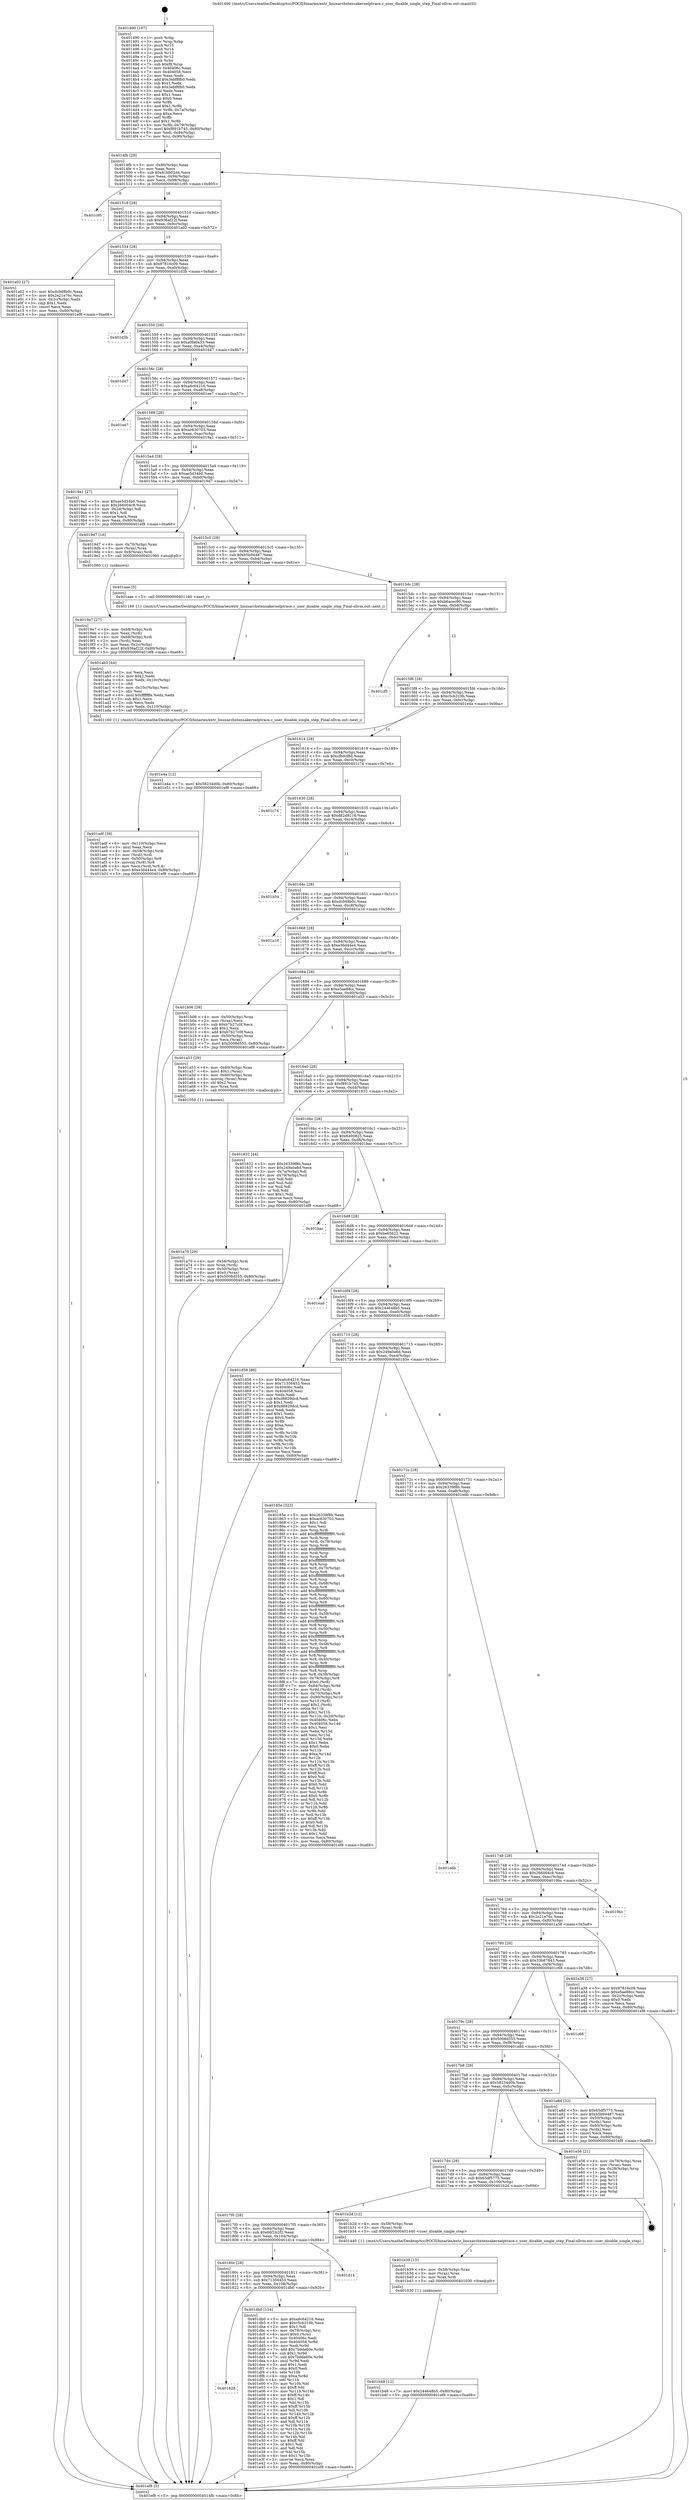 digraph "0x401490" {
  label = "0x401490 (/mnt/c/Users/mathe/Desktop/tcc/POCII/binaries/extr_linuxarchxtensakernelptrace.c_user_disable_single_step_Final-ollvm.out::main(0))"
  labelloc = "t"
  node[shape=record]

  Entry [label="",width=0.3,height=0.3,shape=circle,fillcolor=black,style=filled]
  "0x4014fb" [label="{
     0x4014fb [29]\l
     | [instrs]\l
     &nbsp;&nbsp;0x4014fb \<+3\>: mov -0x80(%rbp),%eax\l
     &nbsp;&nbsp;0x4014fe \<+2\>: mov %eax,%ecx\l
     &nbsp;&nbsp;0x401500 \<+6\>: sub $0x81bb02d4,%ecx\l
     &nbsp;&nbsp;0x401506 \<+6\>: mov %eax,-0x94(%rbp)\l
     &nbsp;&nbsp;0x40150c \<+6\>: mov %ecx,-0x98(%rbp)\l
     &nbsp;&nbsp;0x401512 \<+6\>: je 0000000000401c95 \<main+0x805\>\l
  }"]
  "0x401c95" [label="{
     0x401c95\l
  }", style=dashed]
  "0x401518" [label="{
     0x401518 [28]\l
     | [instrs]\l
     &nbsp;&nbsp;0x401518 \<+5\>: jmp 000000000040151d \<main+0x8d\>\l
     &nbsp;&nbsp;0x40151d \<+6\>: mov -0x94(%rbp),%eax\l
     &nbsp;&nbsp;0x401523 \<+5\>: sub $0x936af22f,%eax\l
     &nbsp;&nbsp;0x401528 \<+6\>: mov %eax,-0x9c(%rbp)\l
     &nbsp;&nbsp;0x40152e \<+6\>: je 0000000000401a02 \<main+0x572\>\l
  }"]
  Exit [label="",width=0.3,height=0.3,shape=circle,fillcolor=black,style=filled,peripheries=2]
  "0x401a02" [label="{
     0x401a02 [27]\l
     | [instrs]\l
     &nbsp;&nbsp;0x401a02 \<+5\>: mov $0xdc948b0c,%eax\l
     &nbsp;&nbsp;0x401a07 \<+5\>: mov $0x2e21e76c,%ecx\l
     &nbsp;&nbsp;0x401a0c \<+3\>: mov -0x2c(%rbp),%edx\l
     &nbsp;&nbsp;0x401a0f \<+3\>: cmp $0x1,%edx\l
     &nbsp;&nbsp;0x401a12 \<+3\>: cmovl %ecx,%eax\l
     &nbsp;&nbsp;0x401a15 \<+3\>: mov %eax,-0x80(%rbp)\l
     &nbsp;&nbsp;0x401a18 \<+5\>: jmp 0000000000401ef8 \<main+0xa68\>\l
  }"]
  "0x401534" [label="{
     0x401534 [28]\l
     | [instrs]\l
     &nbsp;&nbsp;0x401534 \<+5\>: jmp 0000000000401539 \<main+0xa9\>\l
     &nbsp;&nbsp;0x401539 \<+6\>: mov -0x94(%rbp),%eax\l
     &nbsp;&nbsp;0x40153f \<+5\>: sub $0x97816c09,%eax\l
     &nbsp;&nbsp;0x401544 \<+6\>: mov %eax,-0xa0(%rbp)\l
     &nbsp;&nbsp;0x40154a \<+6\>: je 0000000000401d3b \<main+0x8ab\>\l
  }"]
  "0x401828" [label="{
     0x401828\l
  }", style=dashed]
  "0x401d3b" [label="{
     0x401d3b\l
  }", style=dashed]
  "0x401550" [label="{
     0x401550 [28]\l
     | [instrs]\l
     &nbsp;&nbsp;0x401550 \<+5\>: jmp 0000000000401555 \<main+0xc5\>\l
     &nbsp;&nbsp;0x401555 \<+6\>: mov -0x94(%rbp),%eax\l
     &nbsp;&nbsp;0x40155b \<+5\>: sub $0xa0fa0a33,%eax\l
     &nbsp;&nbsp;0x401560 \<+6\>: mov %eax,-0xa4(%rbp)\l
     &nbsp;&nbsp;0x401566 \<+6\>: je 0000000000401d47 \<main+0x8b7\>\l
  }"]
  "0x401db0" [label="{
     0x401db0 [154]\l
     | [instrs]\l
     &nbsp;&nbsp;0x401db0 \<+5\>: mov $0xa6c64216,%eax\l
     &nbsp;&nbsp;0x401db5 \<+5\>: mov $0xc5cb319b,%ecx\l
     &nbsp;&nbsp;0x401dba \<+2\>: mov $0x1,%dl\l
     &nbsp;&nbsp;0x401dbc \<+4\>: mov -0x78(%rbp),%rsi\l
     &nbsp;&nbsp;0x401dc0 \<+6\>: movl $0x0,(%rsi)\l
     &nbsp;&nbsp;0x401dc6 \<+7\>: mov 0x40406c,%edi\l
     &nbsp;&nbsp;0x401dcd \<+8\>: mov 0x404058,%r8d\l
     &nbsp;&nbsp;0x401dd5 \<+3\>: mov %edi,%r9d\l
     &nbsp;&nbsp;0x401dd8 \<+7\>: add $0x7b9de60e,%r9d\l
     &nbsp;&nbsp;0x401ddf \<+4\>: sub $0x1,%r9d\l
     &nbsp;&nbsp;0x401de3 \<+7\>: sub $0x7b9de60e,%r9d\l
     &nbsp;&nbsp;0x401dea \<+4\>: imul %r9d,%edi\l
     &nbsp;&nbsp;0x401dee \<+3\>: and $0x1,%edi\l
     &nbsp;&nbsp;0x401df1 \<+3\>: cmp $0x0,%edi\l
     &nbsp;&nbsp;0x401df4 \<+4\>: sete %r10b\l
     &nbsp;&nbsp;0x401df8 \<+4\>: cmp $0xa,%r8d\l
     &nbsp;&nbsp;0x401dfc \<+4\>: setl %r11b\l
     &nbsp;&nbsp;0x401e00 \<+3\>: mov %r10b,%bl\l
     &nbsp;&nbsp;0x401e03 \<+3\>: xor $0xff,%bl\l
     &nbsp;&nbsp;0x401e06 \<+3\>: mov %r11b,%r14b\l
     &nbsp;&nbsp;0x401e09 \<+4\>: xor $0xff,%r14b\l
     &nbsp;&nbsp;0x401e0d \<+3\>: xor $0x1,%dl\l
     &nbsp;&nbsp;0x401e10 \<+3\>: mov %bl,%r15b\l
     &nbsp;&nbsp;0x401e13 \<+4\>: and $0xff,%r15b\l
     &nbsp;&nbsp;0x401e17 \<+3\>: and %dl,%r10b\l
     &nbsp;&nbsp;0x401e1a \<+3\>: mov %r14b,%r12b\l
     &nbsp;&nbsp;0x401e1d \<+4\>: and $0xff,%r12b\l
     &nbsp;&nbsp;0x401e21 \<+3\>: and %dl,%r11b\l
     &nbsp;&nbsp;0x401e24 \<+3\>: or %r10b,%r15b\l
     &nbsp;&nbsp;0x401e27 \<+3\>: or %r11b,%r12b\l
     &nbsp;&nbsp;0x401e2a \<+3\>: xor %r12b,%r15b\l
     &nbsp;&nbsp;0x401e2d \<+3\>: or %r14b,%bl\l
     &nbsp;&nbsp;0x401e30 \<+3\>: xor $0xff,%bl\l
     &nbsp;&nbsp;0x401e33 \<+3\>: or $0x1,%dl\l
     &nbsp;&nbsp;0x401e36 \<+2\>: and %dl,%bl\l
     &nbsp;&nbsp;0x401e38 \<+3\>: or %bl,%r15b\l
     &nbsp;&nbsp;0x401e3b \<+4\>: test $0x1,%r15b\l
     &nbsp;&nbsp;0x401e3f \<+3\>: cmovne %ecx,%eax\l
     &nbsp;&nbsp;0x401e42 \<+3\>: mov %eax,-0x80(%rbp)\l
     &nbsp;&nbsp;0x401e45 \<+5\>: jmp 0000000000401ef8 \<main+0xa68\>\l
  }"]
  "0x401d47" [label="{
     0x401d47\l
  }", style=dashed]
  "0x40156c" [label="{
     0x40156c [28]\l
     | [instrs]\l
     &nbsp;&nbsp;0x40156c \<+5\>: jmp 0000000000401571 \<main+0xe1\>\l
     &nbsp;&nbsp;0x401571 \<+6\>: mov -0x94(%rbp),%eax\l
     &nbsp;&nbsp;0x401577 \<+5\>: sub $0xa6c64216,%eax\l
     &nbsp;&nbsp;0x40157c \<+6\>: mov %eax,-0xa8(%rbp)\l
     &nbsp;&nbsp;0x401582 \<+6\>: je 0000000000401ee7 \<main+0xa57\>\l
  }"]
  "0x40180c" [label="{
     0x40180c [28]\l
     | [instrs]\l
     &nbsp;&nbsp;0x40180c \<+5\>: jmp 0000000000401811 \<main+0x381\>\l
     &nbsp;&nbsp;0x401811 \<+6\>: mov -0x94(%rbp),%eax\l
     &nbsp;&nbsp;0x401817 \<+5\>: sub $0x71356453,%eax\l
     &nbsp;&nbsp;0x40181c \<+6\>: mov %eax,-0x108(%rbp)\l
     &nbsp;&nbsp;0x401822 \<+6\>: je 0000000000401db0 \<main+0x920\>\l
  }"]
  "0x401ee7" [label="{
     0x401ee7\l
  }", style=dashed]
  "0x401588" [label="{
     0x401588 [28]\l
     | [instrs]\l
     &nbsp;&nbsp;0x401588 \<+5\>: jmp 000000000040158d \<main+0xfd\>\l
     &nbsp;&nbsp;0x40158d \<+6\>: mov -0x94(%rbp),%eax\l
     &nbsp;&nbsp;0x401593 \<+5\>: sub $0xac630703,%eax\l
     &nbsp;&nbsp;0x401598 \<+6\>: mov %eax,-0xac(%rbp)\l
     &nbsp;&nbsp;0x40159e \<+6\>: je 00000000004019a1 \<main+0x511\>\l
  }"]
  "0x401d14" [label="{
     0x401d14\l
  }", style=dashed]
  "0x4019a1" [label="{
     0x4019a1 [27]\l
     | [instrs]\l
     &nbsp;&nbsp;0x4019a1 \<+5\>: mov $0xae5d34b0,%eax\l
     &nbsp;&nbsp;0x4019a6 \<+5\>: mov $0x266004c8,%ecx\l
     &nbsp;&nbsp;0x4019ab \<+3\>: mov -0x2d(%rbp),%dl\l
     &nbsp;&nbsp;0x4019ae \<+3\>: test $0x1,%dl\l
     &nbsp;&nbsp;0x4019b1 \<+3\>: cmovne %ecx,%eax\l
     &nbsp;&nbsp;0x4019b4 \<+3\>: mov %eax,-0x80(%rbp)\l
     &nbsp;&nbsp;0x4019b7 \<+5\>: jmp 0000000000401ef8 \<main+0xa68\>\l
  }"]
  "0x4015a4" [label="{
     0x4015a4 [28]\l
     | [instrs]\l
     &nbsp;&nbsp;0x4015a4 \<+5\>: jmp 00000000004015a9 \<main+0x119\>\l
     &nbsp;&nbsp;0x4015a9 \<+6\>: mov -0x94(%rbp),%eax\l
     &nbsp;&nbsp;0x4015af \<+5\>: sub $0xae5d34b0,%eax\l
     &nbsp;&nbsp;0x4015b4 \<+6\>: mov %eax,-0xb0(%rbp)\l
     &nbsp;&nbsp;0x4015ba \<+6\>: je 00000000004019d7 \<main+0x547\>\l
  }"]
  "0x401b48" [label="{
     0x401b48 [12]\l
     | [instrs]\l
     &nbsp;&nbsp;0x401b48 \<+7\>: movl $0x244648b5,-0x80(%rbp)\l
     &nbsp;&nbsp;0x401b4f \<+5\>: jmp 0000000000401ef8 \<main+0xa68\>\l
  }"]
  "0x4019d7" [label="{
     0x4019d7 [16]\l
     | [instrs]\l
     &nbsp;&nbsp;0x4019d7 \<+4\>: mov -0x70(%rbp),%rax\l
     &nbsp;&nbsp;0x4019db \<+3\>: mov (%rax),%rax\l
     &nbsp;&nbsp;0x4019de \<+4\>: mov 0x8(%rax),%rdi\l
     &nbsp;&nbsp;0x4019e2 \<+5\>: call 0000000000401060 \<atoi@plt\>\l
     | [calls]\l
     &nbsp;&nbsp;0x401060 \{1\} (unknown)\l
  }"]
  "0x4015c0" [label="{
     0x4015c0 [28]\l
     | [instrs]\l
     &nbsp;&nbsp;0x4015c0 \<+5\>: jmp 00000000004015c5 \<main+0x135\>\l
     &nbsp;&nbsp;0x4015c5 \<+6\>: mov -0x94(%rbp),%eax\l
     &nbsp;&nbsp;0x4015cb \<+5\>: sub $0xb5b94487,%eax\l
     &nbsp;&nbsp;0x4015d0 \<+6\>: mov %eax,-0xb4(%rbp)\l
     &nbsp;&nbsp;0x4015d6 \<+6\>: je 0000000000401aae \<main+0x61e\>\l
  }"]
  "0x401b39" [label="{
     0x401b39 [15]\l
     | [instrs]\l
     &nbsp;&nbsp;0x401b39 \<+4\>: mov -0x58(%rbp),%rax\l
     &nbsp;&nbsp;0x401b3d \<+3\>: mov (%rax),%rax\l
     &nbsp;&nbsp;0x401b40 \<+3\>: mov %rax,%rdi\l
     &nbsp;&nbsp;0x401b43 \<+5\>: call 0000000000401030 \<free@plt\>\l
     | [calls]\l
     &nbsp;&nbsp;0x401030 \{1\} (unknown)\l
  }"]
  "0x401aae" [label="{
     0x401aae [5]\l
     | [instrs]\l
     &nbsp;&nbsp;0x401aae \<+5\>: call 0000000000401160 \<next_i\>\l
     | [calls]\l
     &nbsp;&nbsp;0x401160 \{1\} (/mnt/c/Users/mathe/Desktop/tcc/POCII/binaries/extr_linuxarchxtensakernelptrace.c_user_disable_single_step_Final-ollvm.out::next_i)\l
  }"]
  "0x4015dc" [label="{
     0x4015dc [28]\l
     | [instrs]\l
     &nbsp;&nbsp;0x4015dc \<+5\>: jmp 00000000004015e1 \<main+0x151\>\l
     &nbsp;&nbsp;0x4015e1 \<+6\>: mov -0x94(%rbp),%eax\l
     &nbsp;&nbsp;0x4015e7 \<+5\>: sub $0xb6acec90,%eax\l
     &nbsp;&nbsp;0x4015ec \<+6\>: mov %eax,-0xb8(%rbp)\l
     &nbsp;&nbsp;0x4015f2 \<+6\>: je 0000000000401cf5 \<main+0x865\>\l
  }"]
  "0x4017f0" [label="{
     0x4017f0 [28]\l
     | [instrs]\l
     &nbsp;&nbsp;0x4017f0 \<+5\>: jmp 00000000004017f5 \<main+0x365\>\l
     &nbsp;&nbsp;0x4017f5 \<+6\>: mov -0x94(%rbp),%eax\l
     &nbsp;&nbsp;0x4017fb \<+5\>: sub $0x66f1b2f2,%eax\l
     &nbsp;&nbsp;0x401800 \<+6\>: mov %eax,-0x104(%rbp)\l
     &nbsp;&nbsp;0x401806 \<+6\>: je 0000000000401d14 \<main+0x884\>\l
  }"]
  "0x401cf5" [label="{
     0x401cf5\l
  }", style=dashed]
  "0x4015f8" [label="{
     0x4015f8 [28]\l
     | [instrs]\l
     &nbsp;&nbsp;0x4015f8 \<+5\>: jmp 00000000004015fd \<main+0x16d\>\l
     &nbsp;&nbsp;0x4015fd \<+6\>: mov -0x94(%rbp),%eax\l
     &nbsp;&nbsp;0x401603 \<+5\>: sub $0xc5cb319b,%eax\l
     &nbsp;&nbsp;0x401608 \<+6\>: mov %eax,-0xbc(%rbp)\l
     &nbsp;&nbsp;0x40160e \<+6\>: je 0000000000401e4a \<main+0x9ba\>\l
  }"]
  "0x401b2d" [label="{
     0x401b2d [12]\l
     | [instrs]\l
     &nbsp;&nbsp;0x401b2d \<+4\>: mov -0x58(%rbp),%rax\l
     &nbsp;&nbsp;0x401b31 \<+3\>: mov (%rax),%rdi\l
     &nbsp;&nbsp;0x401b34 \<+5\>: call 0000000000401440 \<user_disable_single_step\>\l
     | [calls]\l
     &nbsp;&nbsp;0x401440 \{1\} (/mnt/c/Users/mathe/Desktop/tcc/POCII/binaries/extr_linuxarchxtensakernelptrace.c_user_disable_single_step_Final-ollvm.out::user_disable_single_step)\l
  }"]
  "0x401e4a" [label="{
     0x401e4a [12]\l
     | [instrs]\l
     &nbsp;&nbsp;0x401e4a \<+7\>: movl $0x58234d0b,-0x80(%rbp)\l
     &nbsp;&nbsp;0x401e51 \<+5\>: jmp 0000000000401ef8 \<main+0xa68\>\l
  }"]
  "0x401614" [label="{
     0x401614 [28]\l
     | [instrs]\l
     &nbsp;&nbsp;0x401614 \<+5\>: jmp 0000000000401619 \<main+0x189\>\l
     &nbsp;&nbsp;0x401619 \<+6\>: mov -0x94(%rbp),%eax\l
     &nbsp;&nbsp;0x40161f \<+5\>: sub $0xcfbdcf8d,%eax\l
     &nbsp;&nbsp;0x401624 \<+6\>: mov %eax,-0xc0(%rbp)\l
     &nbsp;&nbsp;0x40162a \<+6\>: je 0000000000401c74 \<main+0x7e4\>\l
  }"]
  "0x4017d4" [label="{
     0x4017d4 [28]\l
     | [instrs]\l
     &nbsp;&nbsp;0x4017d4 \<+5\>: jmp 00000000004017d9 \<main+0x349\>\l
     &nbsp;&nbsp;0x4017d9 \<+6\>: mov -0x94(%rbp),%eax\l
     &nbsp;&nbsp;0x4017df \<+5\>: sub $0x65df5775,%eax\l
     &nbsp;&nbsp;0x4017e4 \<+6\>: mov %eax,-0x100(%rbp)\l
     &nbsp;&nbsp;0x4017ea \<+6\>: je 0000000000401b2d \<main+0x69d\>\l
  }"]
  "0x401c74" [label="{
     0x401c74\l
  }", style=dashed]
  "0x401630" [label="{
     0x401630 [28]\l
     | [instrs]\l
     &nbsp;&nbsp;0x401630 \<+5\>: jmp 0000000000401635 \<main+0x1a5\>\l
     &nbsp;&nbsp;0x401635 \<+6\>: mov -0x94(%rbp),%eax\l
     &nbsp;&nbsp;0x40163b \<+5\>: sub $0xd82d9216,%eax\l
     &nbsp;&nbsp;0x401640 \<+6\>: mov %eax,-0xc4(%rbp)\l
     &nbsp;&nbsp;0x401646 \<+6\>: je 0000000000401b54 \<main+0x6c4\>\l
  }"]
  "0x401e56" [label="{
     0x401e56 [21]\l
     | [instrs]\l
     &nbsp;&nbsp;0x401e56 \<+4\>: mov -0x78(%rbp),%rax\l
     &nbsp;&nbsp;0x401e5a \<+2\>: mov (%rax),%eax\l
     &nbsp;&nbsp;0x401e5c \<+4\>: lea -0x28(%rbp),%rsp\l
     &nbsp;&nbsp;0x401e60 \<+1\>: pop %rbx\l
     &nbsp;&nbsp;0x401e61 \<+2\>: pop %r12\l
     &nbsp;&nbsp;0x401e63 \<+2\>: pop %r13\l
     &nbsp;&nbsp;0x401e65 \<+2\>: pop %r14\l
     &nbsp;&nbsp;0x401e67 \<+2\>: pop %r15\l
     &nbsp;&nbsp;0x401e69 \<+1\>: pop %rbp\l
     &nbsp;&nbsp;0x401e6a \<+1\>: ret\l
  }"]
  "0x401b54" [label="{
     0x401b54\l
  }", style=dashed]
  "0x40164c" [label="{
     0x40164c [28]\l
     | [instrs]\l
     &nbsp;&nbsp;0x40164c \<+5\>: jmp 0000000000401651 \<main+0x1c1\>\l
     &nbsp;&nbsp;0x401651 \<+6\>: mov -0x94(%rbp),%eax\l
     &nbsp;&nbsp;0x401657 \<+5\>: sub $0xdc948b0c,%eax\l
     &nbsp;&nbsp;0x40165c \<+6\>: mov %eax,-0xc8(%rbp)\l
     &nbsp;&nbsp;0x401662 \<+6\>: je 0000000000401a1d \<main+0x58d\>\l
  }"]
  "0x401adf" [label="{
     0x401adf [39]\l
     | [instrs]\l
     &nbsp;&nbsp;0x401adf \<+6\>: mov -0x110(%rbp),%ecx\l
     &nbsp;&nbsp;0x401ae5 \<+3\>: imul %eax,%ecx\l
     &nbsp;&nbsp;0x401ae8 \<+4\>: mov -0x58(%rbp),%rdi\l
     &nbsp;&nbsp;0x401aec \<+3\>: mov (%rdi),%rdi\l
     &nbsp;&nbsp;0x401aef \<+4\>: mov -0x50(%rbp),%r8\l
     &nbsp;&nbsp;0x401af3 \<+3\>: movslq (%r8),%r8\l
     &nbsp;&nbsp;0x401af6 \<+4\>: mov %ecx,(%rdi,%r8,4)\l
     &nbsp;&nbsp;0x401afa \<+7\>: movl $0xe36d44e4,-0x80(%rbp)\l
     &nbsp;&nbsp;0x401b01 \<+5\>: jmp 0000000000401ef8 \<main+0xa68\>\l
  }"]
  "0x401a1d" [label="{
     0x401a1d\l
  }", style=dashed]
  "0x401668" [label="{
     0x401668 [28]\l
     | [instrs]\l
     &nbsp;&nbsp;0x401668 \<+5\>: jmp 000000000040166d \<main+0x1dd\>\l
     &nbsp;&nbsp;0x40166d \<+6\>: mov -0x94(%rbp),%eax\l
     &nbsp;&nbsp;0x401673 \<+5\>: sub $0xe36d44e4,%eax\l
     &nbsp;&nbsp;0x401678 \<+6\>: mov %eax,-0xcc(%rbp)\l
     &nbsp;&nbsp;0x40167e \<+6\>: je 0000000000401b06 \<main+0x676\>\l
  }"]
  "0x401ab3" [label="{
     0x401ab3 [44]\l
     | [instrs]\l
     &nbsp;&nbsp;0x401ab3 \<+2\>: xor %ecx,%ecx\l
     &nbsp;&nbsp;0x401ab5 \<+5\>: mov $0x2,%edx\l
     &nbsp;&nbsp;0x401aba \<+6\>: mov %edx,-0x10c(%rbp)\l
     &nbsp;&nbsp;0x401ac0 \<+1\>: cltd\l
     &nbsp;&nbsp;0x401ac1 \<+6\>: mov -0x10c(%rbp),%esi\l
     &nbsp;&nbsp;0x401ac7 \<+2\>: idiv %esi\l
     &nbsp;&nbsp;0x401ac9 \<+6\>: imul $0xfffffffe,%edx,%edx\l
     &nbsp;&nbsp;0x401acf \<+3\>: sub $0x1,%ecx\l
     &nbsp;&nbsp;0x401ad2 \<+2\>: sub %ecx,%edx\l
     &nbsp;&nbsp;0x401ad4 \<+6\>: mov %edx,-0x110(%rbp)\l
     &nbsp;&nbsp;0x401ada \<+5\>: call 0000000000401160 \<next_i\>\l
     | [calls]\l
     &nbsp;&nbsp;0x401160 \{1\} (/mnt/c/Users/mathe/Desktop/tcc/POCII/binaries/extr_linuxarchxtensakernelptrace.c_user_disable_single_step_Final-ollvm.out::next_i)\l
  }"]
  "0x401b06" [label="{
     0x401b06 [39]\l
     | [instrs]\l
     &nbsp;&nbsp;0x401b06 \<+4\>: mov -0x50(%rbp),%rax\l
     &nbsp;&nbsp;0x401b0a \<+2\>: mov (%rax),%ecx\l
     &nbsp;&nbsp;0x401b0c \<+6\>: sub $0xb7b27c0f,%ecx\l
     &nbsp;&nbsp;0x401b12 \<+3\>: add $0x1,%ecx\l
     &nbsp;&nbsp;0x401b15 \<+6\>: add $0xb7b27c0f,%ecx\l
     &nbsp;&nbsp;0x401b1b \<+4\>: mov -0x50(%rbp),%rax\l
     &nbsp;&nbsp;0x401b1f \<+2\>: mov %ecx,(%rax)\l
     &nbsp;&nbsp;0x401b21 \<+7\>: movl $0x5008d555,-0x80(%rbp)\l
     &nbsp;&nbsp;0x401b28 \<+5\>: jmp 0000000000401ef8 \<main+0xa68\>\l
  }"]
  "0x401684" [label="{
     0x401684 [28]\l
     | [instrs]\l
     &nbsp;&nbsp;0x401684 \<+5\>: jmp 0000000000401689 \<main+0x1f9\>\l
     &nbsp;&nbsp;0x401689 \<+6\>: mov -0x94(%rbp),%eax\l
     &nbsp;&nbsp;0x40168f \<+5\>: sub $0xe5ae88cc,%eax\l
     &nbsp;&nbsp;0x401694 \<+6\>: mov %eax,-0xd0(%rbp)\l
     &nbsp;&nbsp;0x40169a \<+6\>: je 0000000000401a53 \<main+0x5c3\>\l
  }"]
  "0x4017b8" [label="{
     0x4017b8 [28]\l
     | [instrs]\l
     &nbsp;&nbsp;0x4017b8 \<+5\>: jmp 00000000004017bd \<main+0x32d\>\l
     &nbsp;&nbsp;0x4017bd \<+6\>: mov -0x94(%rbp),%eax\l
     &nbsp;&nbsp;0x4017c3 \<+5\>: sub $0x58234d0b,%eax\l
     &nbsp;&nbsp;0x4017c8 \<+6\>: mov %eax,-0xfc(%rbp)\l
     &nbsp;&nbsp;0x4017ce \<+6\>: je 0000000000401e56 \<main+0x9c6\>\l
  }"]
  "0x401a53" [label="{
     0x401a53 [29]\l
     | [instrs]\l
     &nbsp;&nbsp;0x401a53 \<+4\>: mov -0x60(%rbp),%rax\l
     &nbsp;&nbsp;0x401a57 \<+6\>: movl $0x1,(%rax)\l
     &nbsp;&nbsp;0x401a5d \<+4\>: mov -0x60(%rbp),%rax\l
     &nbsp;&nbsp;0x401a61 \<+3\>: movslq (%rax),%rax\l
     &nbsp;&nbsp;0x401a64 \<+4\>: shl $0x2,%rax\l
     &nbsp;&nbsp;0x401a68 \<+3\>: mov %rax,%rdi\l
     &nbsp;&nbsp;0x401a6b \<+5\>: call 0000000000401050 \<malloc@plt\>\l
     | [calls]\l
     &nbsp;&nbsp;0x401050 \{1\} (unknown)\l
  }"]
  "0x4016a0" [label="{
     0x4016a0 [28]\l
     | [instrs]\l
     &nbsp;&nbsp;0x4016a0 \<+5\>: jmp 00000000004016a5 \<main+0x215\>\l
     &nbsp;&nbsp;0x4016a5 \<+6\>: mov -0x94(%rbp),%eax\l
     &nbsp;&nbsp;0x4016ab \<+5\>: sub $0xf891b745,%eax\l
     &nbsp;&nbsp;0x4016b0 \<+6\>: mov %eax,-0xd4(%rbp)\l
     &nbsp;&nbsp;0x4016b6 \<+6\>: je 0000000000401832 \<main+0x3a2\>\l
  }"]
  "0x401a8d" [label="{
     0x401a8d [33]\l
     | [instrs]\l
     &nbsp;&nbsp;0x401a8d \<+5\>: mov $0x65df5775,%eax\l
     &nbsp;&nbsp;0x401a92 \<+5\>: mov $0xb5b94487,%ecx\l
     &nbsp;&nbsp;0x401a97 \<+4\>: mov -0x50(%rbp),%rdx\l
     &nbsp;&nbsp;0x401a9b \<+2\>: mov (%rdx),%esi\l
     &nbsp;&nbsp;0x401a9d \<+4\>: mov -0x60(%rbp),%rdx\l
     &nbsp;&nbsp;0x401aa1 \<+2\>: cmp (%rdx),%esi\l
     &nbsp;&nbsp;0x401aa3 \<+3\>: cmovl %ecx,%eax\l
     &nbsp;&nbsp;0x401aa6 \<+3\>: mov %eax,-0x80(%rbp)\l
     &nbsp;&nbsp;0x401aa9 \<+5\>: jmp 0000000000401ef8 \<main+0xa68\>\l
  }"]
  "0x401832" [label="{
     0x401832 [44]\l
     | [instrs]\l
     &nbsp;&nbsp;0x401832 \<+5\>: mov $0x26339f8b,%eax\l
     &nbsp;&nbsp;0x401837 \<+5\>: mov $0x249a0a6d,%ecx\l
     &nbsp;&nbsp;0x40183c \<+3\>: mov -0x7a(%rbp),%dl\l
     &nbsp;&nbsp;0x40183f \<+4\>: mov -0x79(%rbp),%sil\l
     &nbsp;&nbsp;0x401843 \<+3\>: mov %dl,%dil\l
     &nbsp;&nbsp;0x401846 \<+3\>: and %sil,%dil\l
     &nbsp;&nbsp;0x401849 \<+3\>: xor %sil,%dl\l
     &nbsp;&nbsp;0x40184c \<+3\>: or %dl,%dil\l
     &nbsp;&nbsp;0x40184f \<+4\>: test $0x1,%dil\l
     &nbsp;&nbsp;0x401853 \<+3\>: cmovne %ecx,%eax\l
     &nbsp;&nbsp;0x401856 \<+3\>: mov %eax,-0x80(%rbp)\l
     &nbsp;&nbsp;0x401859 \<+5\>: jmp 0000000000401ef8 \<main+0xa68\>\l
  }"]
  "0x4016bc" [label="{
     0x4016bc [28]\l
     | [instrs]\l
     &nbsp;&nbsp;0x4016bc \<+5\>: jmp 00000000004016c1 \<main+0x231\>\l
     &nbsp;&nbsp;0x4016c1 \<+6\>: mov -0x94(%rbp),%eax\l
     &nbsp;&nbsp;0x4016c7 \<+5\>: sub $0x6400825,%eax\l
     &nbsp;&nbsp;0x4016cc \<+6\>: mov %eax,-0xd8(%rbp)\l
     &nbsp;&nbsp;0x4016d2 \<+6\>: je 0000000000401bac \<main+0x71c\>\l
  }"]
  "0x401ef8" [label="{
     0x401ef8 [5]\l
     | [instrs]\l
     &nbsp;&nbsp;0x401ef8 \<+5\>: jmp 00000000004014fb \<main+0x6b\>\l
  }"]
  "0x401490" [label="{
     0x401490 [107]\l
     | [instrs]\l
     &nbsp;&nbsp;0x401490 \<+1\>: push %rbp\l
     &nbsp;&nbsp;0x401491 \<+3\>: mov %rsp,%rbp\l
     &nbsp;&nbsp;0x401494 \<+2\>: push %r15\l
     &nbsp;&nbsp;0x401496 \<+2\>: push %r14\l
     &nbsp;&nbsp;0x401498 \<+2\>: push %r13\l
     &nbsp;&nbsp;0x40149a \<+2\>: push %r12\l
     &nbsp;&nbsp;0x40149c \<+1\>: push %rbx\l
     &nbsp;&nbsp;0x40149d \<+7\>: sub $0xf8,%rsp\l
     &nbsp;&nbsp;0x4014a4 \<+7\>: mov 0x40406c,%eax\l
     &nbsp;&nbsp;0x4014ab \<+7\>: mov 0x404058,%ecx\l
     &nbsp;&nbsp;0x4014b2 \<+2\>: mov %eax,%edx\l
     &nbsp;&nbsp;0x4014b4 \<+6\>: add $0x3ebf8fb0,%edx\l
     &nbsp;&nbsp;0x4014ba \<+3\>: sub $0x1,%edx\l
     &nbsp;&nbsp;0x4014bd \<+6\>: sub $0x3ebf8fb0,%edx\l
     &nbsp;&nbsp;0x4014c3 \<+3\>: imul %edx,%eax\l
     &nbsp;&nbsp;0x4014c6 \<+3\>: and $0x1,%eax\l
     &nbsp;&nbsp;0x4014c9 \<+3\>: cmp $0x0,%eax\l
     &nbsp;&nbsp;0x4014cc \<+4\>: sete %r8b\l
     &nbsp;&nbsp;0x4014d0 \<+4\>: and $0x1,%r8b\l
     &nbsp;&nbsp;0x4014d4 \<+4\>: mov %r8b,-0x7a(%rbp)\l
     &nbsp;&nbsp;0x4014d8 \<+3\>: cmp $0xa,%ecx\l
     &nbsp;&nbsp;0x4014db \<+4\>: setl %r8b\l
     &nbsp;&nbsp;0x4014df \<+4\>: and $0x1,%r8b\l
     &nbsp;&nbsp;0x4014e3 \<+4\>: mov %r8b,-0x79(%rbp)\l
     &nbsp;&nbsp;0x4014e7 \<+7\>: movl $0xf891b745,-0x80(%rbp)\l
     &nbsp;&nbsp;0x4014ee \<+6\>: mov %edi,-0x84(%rbp)\l
     &nbsp;&nbsp;0x4014f4 \<+7\>: mov %rsi,-0x90(%rbp)\l
  }"]
  "0x40179c" [label="{
     0x40179c [28]\l
     | [instrs]\l
     &nbsp;&nbsp;0x40179c \<+5\>: jmp 00000000004017a1 \<main+0x311\>\l
     &nbsp;&nbsp;0x4017a1 \<+6\>: mov -0x94(%rbp),%eax\l
     &nbsp;&nbsp;0x4017a7 \<+5\>: sub $0x5008d555,%eax\l
     &nbsp;&nbsp;0x4017ac \<+6\>: mov %eax,-0xf8(%rbp)\l
     &nbsp;&nbsp;0x4017b2 \<+6\>: je 0000000000401a8d \<main+0x5fd\>\l
  }"]
  "0x401bac" [label="{
     0x401bac\l
  }", style=dashed]
  "0x4016d8" [label="{
     0x4016d8 [28]\l
     | [instrs]\l
     &nbsp;&nbsp;0x4016d8 \<+5\>: jmp 00000000004016dd \<main+0x24d\>\l
     &nbsp;&nbsp;0x4016dd \<+6\>: mov -0x94(%rbp),%eax\l
     &nbsp;&nbsp;0x4016e3 \<+5\>: sub $0xbe65622,%eax\l
     &nbsp;&nbsp;0x4016e8 \<+6\>: mov %eax,-0xdc(%rbp)\l
     &nbsp;&nbsp;0x4016ee \<+6\>: je 0000000000401ead \<main+0xa1d\>\l
  }"]
  "0x401c68" [label="{
     0x401c68\l
  }", style=dashed]
  "0x401ead" [label="{
     0x401ead\l
  }", style=dashed]
  "0x4016f4" [label="{
     0x4016f4 [28]\l
     | [instrs]\l
     &nbsp;&nbsp;0x4016f4 \<+5\>: jmp 00000000004016f9 \<main+0x269\>\l
     &nbsp;&nbsp;0x4016f9 \<+6\>: mov -0x94(%rbp),%eax\l
     &nbsp;&nbsp;0x4016ff \<+5\>: sub $0x244648b5,%eax\l
     &nbsp;&nbsp;0x401704 \<+6\>: mov %eax,-0xe0(%rbp)\l
     &nbsp;&nbsp;0x40170a \<+6\>: je 0000000000401d58 \<main+0x8c8\>\l
  }"]
  "0x401a70" [label="{
     0x401a70 [29]\l
     | [instrs]\l
     &nbsp;&nbsp;0x401a70 \<+4\>: mov -0x58(%rbp),%rdi\l
     &nbsp;&nbsp;0x401a74 \<+3\>: mov %rax,(%rdi)\l
     &nbsp;&nbsp;0x401a77 \<+4\>: mov -0x50(%rbp),%rax\l
     &nbsp;&nbsp;0x401a7b \<+6\>: movl $0x0,(%rax)\l
     &nbsp;&nbsp;0x401a81 \<+7\>: movl $0x5008d555,-0x80(%rbp)\l
     &nbsp;&nbsp;0x401a88 \<+5\>: jmp 0000000000401ef8 \<main+0xa68\>\l
  }"]
  "0x401d58" [label="{
     0x401d58 [88]\l
     | [instrs]\l
     &nbsp;&nbsp;0x401d58 \<+5\>: mov $0xa6c64216,%eax\l
     &nbsp;&nbsp;0x401d5d \<+5\>: mov $0x71356453,%ecx\l
     &nbsp;&nbsp;0x401d62 \<+7\>: mov 0x40406c,%edx\l
     &nbsp;&nbsp;0x401d69 \<+7\>: mov 0x404058,%esi\l
     &nbsp;&nbsp;0x401d70 \<+2\>: mov %edx,%edi\l
     &nbsp;&nbsp;0x401d72 \<+6\>: sub $0xd8829dcd,%edi\l
     &nbsp;&nbsp;0x401d78 \<+3\>: sub $0x1,%edi\l
     &nbsp;&nbsp;0x401d7b \<+6\>: add $0xd8829dcd,%edi\l
     &nbsp;&nbsp;0x401d81 \<+3\>: imul %edi,%edx\l
     &nbsp;&nbsp;0x401d84 \<+3\>: and $0x1,%edx\l
     &nbsp;&nbsp;0x401d87 \<+3\>: cmp $0x0,%edx\l
     &nbsp;&nbsp;0x401d8a \<+4\>: sete %r8b\l
     &nbsp;&nbsp;0x401d8e \<+3\>: cmp $0xa,%esi\l
     &nbsp;&nbsp;0x401d91 \<+4\>: setl %r9b\l
     &nbsp;&nbsp;0x401d95 \<+3\>: mov %r8b,%r10b\l
     &nbsp;&nbsp;0x401d98 \<+3\>: and %r9b,%r10b\l
     &nbsp;&nbsp;0x401d9b \<+3\>: xor %r9b,%r8b\l
     &nbsp;&nbsp;0x401d9e \<+3\>: or %r8b,%r10b\l
     &nbsp;&nbsp;0x401da1 \<+4\>: test $0x1,%r10b\l
     &nbsp;&nbsp;0x401da5 \<+3\>: cmovne %ecx,%eax\l
     &nbsp;&nbsp;0x401da8 \<+3\>: mov %eax,-0x80(%rbp)\l
     &nbsp;&nbsp;0x401dab \<+5\>: jmp 0000000000401ef8 \<main+0xa68\>\l
  }"]
  "0x401710" [label="{
     0x401710 [28]\l
     | [instrs]\l
     &nbsp;&nbsp;0x401710 \<+5\>: jmp 0000000000401715 \<main+0x285\>\l
     &nbsp;&nbsp;0x401715 \<+6\>: mov -0x94(%rbp),%eax\l
     &nbsp;&nbsp;0x40171b \<+5\>: sub $0x249a0a6d,%eax\l
     &nbsp;&nbsp;0x401720 \<+6\>: mov %eax,-0xe4(%rbp)\l
     &nbsp;&nbsp;0x401726 \<+6\>: je 000000000040185e \<main+0x3ce\>\l
  }"]
  "0x401780" [label="{
     0x401780 [28]\l
     | [instrs]\l
     &nbsp;&nbsp;0x401780 \<+5\>: jmp 0000000000401785 \<main+0x2f5\>\l
     &nbsp;&nbsp;0x401785 \<+6\>: mov -0x94(%rbp),%eax\l
     &nbsp;&nbsp;0x40178b \<+5\>: sub $0x33b87843,%eax\l
     &nbsp;&nbsp;0x401790 \<+6\>: mov %eax,-0xf4(%rbp)\l
     &nbsp;&nbsp;0x401796 \<+6\>: je 0000000000401c68 \<main+0x7d8\>\l
  }"]
  "0x40185e" [label="{
     0x40185e [323]\l
     | [instrs]\l
     &nbsp;&nbsp;0x40185e \<+5\>: mov $0x26339f8b,%eax\l
     &nbsp;&nbsp;0x401863 \<+5\>: mov $0xac630703,%ecx\l
     &nbsp;&nbsp;0x401868 \<+2\>: mov $0x1,%dl\l
     &nbsp;&nbsp;0x40186a \<+2\>: xor %esi,%esi\l
     &nbsp;&nbsp;0x40186c \<+3\>: mov %rsp,%rdi\l
     &nbsp;&nbsp;0x40186f \<+4\>: add $0xfffffffffffffff0,%rdi\l
     &nbsp;&nbsp;0x401873 \<+3\>: mov %rdi,%rsp\l
     &nbsp;&nbsp;0x401876 \<+4\>: mov %rdi,-0x78(%rbp)\l
     &nbsp;&nbsp;0x40187a \<+3\>: mov %rsp,%rdi\l
     &nbsp;&nbsp;0x40187d \<+4\>: add $0xfffffffffffffff0,%rdi\l
     &nbsp;&nbsp;0x401881 \<+3\>: mov %rdi,%rsp\l
     &nbsp;&nbsp;0x401884 \<+3\>: mov %rsp,%r8\l
     &nbsp;&nbsp;0x401887 \<+4\>: add $0xfffffffffffffff0,%r8\l
     &nbsp;&nbsp;0x40188b \<+3\>: mov %r8,%rsp\l
     &nbsp;&nbsp;0x40188e \<+4\>: mov %r8,-0x70(%rbp)\l
     &nbsp;&nbsp;0x401892 \<+3\>: mov %rsp,%r8\l
     &nbsp;&nbsp;0x401895 \<+4\>: add $0xfffffffffffffff0,%r8\l
     &nbsp;&nbsp;0x401899 \<+3\>: mov %r8,%rsp\l
     &nbsp;&nbsp;0x40189c \<+4\>: mov %r8,-0x68(%rbp)\l
     &nbsp;&nbsp;0x4018a0 \<+3\>: mov %rsp,%r8\l
     &nbsp;&nbsp;0x4018a3 \<+4\>: add $0xfffffffffffffff0,%r8\l
     &nbsp;&nbsp;0x4018a7 \<+3\>: mov %r8,%rsp\l
     &nbsp;&nbsp;0x4018aa \<+4\>: mov %r8,-0x60(%rbp)\l
     &nbsp;&nbsp;0x4018ae \<+3\>: mov %rsp,%r8\l
     &nbsp;&nbsp;0x4018b1 \<+4\>: add $0xfffffffffffffff0,%r8\l
     &nbsp;&nbsp;0x4018b5 \<+3\>: mov %r8,%rsp\l
     &nbsp;&nbsp;0x4018b8 \<+4\>: mov %r8,-0x58(%rbp)\l
     &nbsp;&nbsp;0x4018bc \<+3\>: mov %rsp,%r8\l
     &nbsp;&nbsp;0x4018bf \<+4\>: add $0xfffffffffffffff0,%r8\l
     &nbsp;&nbsp;0x4018c3 \<+3\>: mov %r8,%rsp\l
     &nbsp;&nbsp;0x4018c6 \<+4\>: mov %r8,-0x50(%rbp)\l
     &nbsp;&nbsp;0x4018ca \<+3\>: mov %rsp,%r8\l
     &nbsp;&nbsp;0x4018cd \<+4\>: add $0xfffffffffffffff0,%r8\l
     &nbsp;&nbsp;0x4018d1 \<+3\>: mov %r8,%rsp\l
     &nbsp;&nbsp;0x4018d4 \<+4\>: mov %r8,-0x48(%rbp)\l
     &nbsp;&nbsp;0x4018d8 \<+3\>: mov %rsp,%r8\l
     &nbsp;&nbsp;0x4018db \<+4\>: add $0xfffffffffffffff0,%r8\l
     &nbsp;&nbsp;0x4018df \<+3\>: mov %r8,%rsp\l
     &nbsp;&nbsp;0x4018e2 \<+4\>: mov %r8,-0x40(%rbp)\l
     &nbsp;&nbsp;0x4018e6 \<+3\>: mov %rsp,%r8\l
     &nbsp;&nbsp;0x4018e9 \<+4\>: add $0xfffffffffffffff0,%r8\l
     &nbsp;&nbsp;0x4018ed \<+3\>: mov %r8,%rsp\l
     &nbsp;&nbsp;0x4018f0 \<+4\>: mov %r8,-0x38(%rbp)\l
     &nbsp;&nbsp;0x4018f4 \<+4\>: mov -0x78(%rbp),%r8\l
     &nbsp;&nbsp;0x4018f8 \<+7\>: movl $0x0,(%r8)\l
     &nbsp;&nbsp;0x4018ff \<+7\>: mov -0x84(%rbp),%r9d\l
     &nbsp;&nbsp;0x401906 \<+3\>: mov %r9d,(%rdi)\l
     &nbsp;&nbsp;0x401909 \<+4\>: mov -0x70(%rbp),%r8\l
     &nbsp;&nbsp;0x40190d \<+7\>: mov -0x90(%rbp),%r10\l
     &nbsp;&nbsp;0x401914 \<+3\>: mov %r10,(%r8)\l
     &nbsp;&nbsp;0x401917 \<+3\>: cmpl $0x2,(%rdi)\l
     &nbsp;&nbsp;0x40191a \<+4\>: setne %r11b\l
     &nbsp;&nbsp;0x40191e \<+4\>: and $0x1,%r11b\l
     &nbsp;&nbsp;0x401922 \<+4\>: mov %r11b,-0x2d(%rbp)\l
     &nbsp;&nbsp;0x401926 \<+7\>: mov 0x40406c,%ebx\l
     &nbsp;&nbsp;0x40192d \<+8\>: mov 0x404058,%r14d\l
     &nbsp;&nbsp;0x401935 \<+3\>: sub $0x1,%esi\l
     &nbsp;&nbsp;0x401938 \<+3\>: mov %ebx,%r15d\l
     &nbsp;&nbsp;0x40193b \<+3\>: add %esi,%r15d\l
     &nbsp;&nbsp;0x40193e \<+4\>: imul %r15d,%ebx\l
     &nbsp;&nbsp;0x401942 \<+3\>: and $0x1,%ebx\l
     &nbsp;&nbsp;0x401945 \<+3\>: cmp $0x0,%ebx\l
     &nbsp;&nbsp;0x401948 \<+4\>: sete %r11b\l
     &nbsp;&nbsp;0x40194c \<+4\>: cmp $0xa,%r14d\l
     &nbsp;&nbsp;0x401950 \<+4\>: setl %r12b\l
     &nbsp;&nbsp;0x401954 \<+3\>: mov %r11b,%r13b\l
     &nbsp;&nbsp;0x401957 \<+4\>: xor $0xff,%r13b\l
     &nbsp;&nbsp;0x40195b \<+3\>: mov %r12b,%sil\l
     &nbsp;&nbsp;0x40195e \<+4\>: xor $0xff,%sil\l
     &nbsp;&nbsp;0x401962 \<+3\>: xor $0x0,%dl\l
     &nbsp;&nbsp;0x401965 \<+3\>: mov %r13b,%dil\l
     &nbsp;&nbsp;0x401968 \<+4\>: and $0x0,%dil\l
     &nbsp;&nbsp;0x40196c \<+3\>: and %dl,%r11b\l
     &nbsp;&nbsp;0x40196f \<+3\>: mov %sil,%r8b\l
     &nbsp;&nbsp;0x401972 \<+4\>: and $0x0,%r8b\l
     &nbsp;&nbsp;0x401976 \<+3\>: and %dl,%r12b\l
     &nbsp;&nbsp;0x401979 \<+3\>: or %r11b,%dil\l
     &nbsp;&nbsp;0x40197c \<+3\>: or %r12b,%r8b\l
     &nbsp;&nbsp;0x40197f \<+3\>: xor %r8b,%dil\l
     &nbsp;&nbsp;0x401982 \<+3\>: or %sil,%r13b\l
     &nbsp;&nbsp;0x401985 \<+4\>: xor $0xff,%r13b\l
     &nbsp;&nbsp;0x401989 \<+3\>: or $0x0,%dl\l
     &nbsp;&nbsp;0x40198c \<+3\>: and %dl,%r13b\l
     &nbsp;&nbsp;0x40198f \<+3\>: or %r13b,%dil\l
     &nbsp;&nbsp;0x401992 \<+4\>: test $0x1,%dil\l
     &nbsp;&nbsp;0x401996 \<+3\>: cmovne %ecx,%eax\l
     &nbsp;&nbsp;0x401999 \<+3\>: mov %eax,-0x80(%rbp)\l
     &nbsp;&nbsp;0x40199c \<+5\>: jmp 0000000000401ef8 \<main+0xa68\>\l
  }"]
  "0x40172c" [label="{
     0x40172c [28]\l
     | [instrs]\l
     &nbsp;&nbsp;0x40172c \<+5\>: jmp 0000000000401731 \<main+0x2a1\>\l
     &nbsp;&nbsp;0x401731 \<+6\>: mov -0x94(%rbp),%eax\l
     &nbsp;&nbsp;0x401737 \<+5\>: sub $0x26339f8b,%eax\l
     &nbsp;&nbsp;0x40173c \<+6\>: mov %eax,-0xe8(%rbp)\l
     &nbsp;&nbsp;0x401742 \<+6\>: je 0000000000401e6b \<main+0x9db\>\l
  }"]
  "0x401a38" [label="{
     0x401a38 [27]\l
     | [instrs]\l
     &nbsp;&nbsp;0x401a38 \<+5\>: mov $0x97816c09,%eax\l
     &nbsp;&nbsp;0x401a3d \<+5\>: mov $0xe5ae88cc,%ecx\l
     &nbsp;&nbsp;0x401a42 \<+3\>: mov -0x2c(%rbp),%edx\l
     &nbsp;&nbsp;0x401a45 \<+3\>: cmp $0x0,%edx\l
     &nbsp;&nbsp;0x401a48 \<+3\>: cmove %ecx,%eax\l
     &nbsp;&nbsp;0x401a4b \<+3\>: mov %eax,-0x80(%rbp)\l
     &nbsp;&nbsp;0x401a4e \<+5\>: jmp 0000000000401ef8 \<main+0xa68\>\l
  }"]
  "0x4019e7" [label="{
     0x4019e7 [27]\l
     | [instrs]\l
     &nbsp;&nbsp;0x4019e7 \<+4\>: mov -0x68(%rbp),%rdi\l
     &nbsp;&nbsp;0x4019eb \<+2\>: mov %eax,(%rdi)\l
     &nbsp;&nbsp;0x4019ed \<+4\>: mov -0x68(%rbp),%rdi\l
     &nbsp;&nbsp;0x4019f1 \<+2\>: mov (%rdi),%eax\l
     &nbsp;&nbsp;0x4019f3 \<+3\>: mov %eax,-0x2c(%rbp)\l
     &nbsp;&nbsp;0x4019f6 \<+7\>: movl $0x936af22f,-0x80(%rbp)\l
     &nbsp;&nbsp;0x4019fd \<+5\>: jmp 0000000000401ef8 \<main+0xa68\>\l
  }"]
  "0x401764" [label="{
     0x401764 [28]\l
     | [instrs]\l
     &nbsp;&nbsp;0x401764 \<+5\>: jmp 0000000000401769 \<main+0x2d9\>\l
     &nbsp;&nbsp;0x401769 \<+6\>: mov -0x94(%rbp),%eax\l
     &nbsp;&nbsp;0x40176f \<+5\>: sub $0x2e21e76c,%eax\l
     &nbsp;&nbsp;0x401774 \<+6\>: mov %eax,-0xf0(%rbp)\l
     &nbsp;&nbsp;0x40177a \<+6\>: je 0000000000401a38 \<main+0x5a8\>\l
  }"]
  "0x401e6b" [label="{
     0x401e6b\l
  }", style=dashed]
  "0x401748" [label="{
     0x401748 [28]\l
     | [instrs]\l
     &nbsp;&nbsp;0x401748 \<+5\>: jmp 000000000040174d \<main+0x2bd\>\l
     &nbsp;&nbsp;0x40174d \<+6\>: mov -0x94(%rbp),%eax\l
     &nbsp;&nbsp;0x401753 \<+5\>: sub $0x266004c8,%eax\l
     &nbsp;&nbsp;0x401758 \<+6\>: mov %eax,-0xec(%rbp)\l
     &nbsp;&nbsp;0x40175e \<+6\>: je 00000000004019bc \<main+0x52c\>\l
  }"]
  "0x4019bc" [label="{
     0x4019bc\l
  }", style=dashed]
  Entry -> "0x401490" [label=" 1"]
  "0x4014fb" -> "0x401c95" [label=" 0"]
  "0x4014fb" -> "0x401518" [label=" 16"]
  "0x401e56" -> Exit [label=" 1"]
  "0x401518" -> "0x401a02" [label=" 1"]
  "0x401518" -> "0x401534" [label=" 15"]
  "0x401e4a" -> "0x401ef8" [label=" 1"]
  "0x401534" -> "0x401d3b" [label=" 0"]
  "0x401534" -> "0x401550" [label=" 15"]
  "0x401db0" -> "0x401ef8" [label=" 1"]
  "0x401550" -> "0x401d47" [label=" 0"]
  "0x401550" -> "0x40156c" [label=" 15"]
  "0x40180c" -> "0x401828" [label=" 0"]
  "0x40156c" -> "0x401ee7" [label=" 0"]
  "0x40156c" -> "0x401588" [label=" 15"]
  "0x40180c" -> "0x401db0" [label=" 1"]
  "0x401588" -> "0x4019a1" [label=" 1"]
  "0x401588" -> "0x4015a4" [label=" 14"]
  "0x4017f0" -> "0x40180c" [label=" 1"]
  "0x4015a4" -> "0x4019d7" [label=" 1"]
  "0x4015a4" -> "0x4015c0" [label=" 13"]
  "0x4017f0" -> "0x401d14" [label=" 0"]
  "0x4015c0" -> "0x401aae" [label=" 1"]
  "0x4015c0" -> "0x4015dc" [label=" 12"]
  "0x401d58" -> "0x401ef8" [label=" 1"]
  "0x4015dc" -> "0x401cf5" [label=" 0"]
  "0x4015dc" -> "0x4015f8" [label=" 12"]
  "0x401b48" -> "0x401ef8" [label=" 1"]
  "0x4015f8" -> "0x401e4a" [label=" 1"]
  "0x4015f8" -> "0x401614" [label=" 11"]
  "0x401b39" -> "0x401b48" [label=" 1"]
  "0x401614" -> "0x401c74" [label=" 0"]
  "0x401614" -> "0x401630" [label=" 11"]
  "0x4017d4" -> "0x4017f0" [label=" 1"]
  "0x401630" -> "0x401b54" [label=" 0"]
  "0x401630" -> "0x40164c" [label=" 11"]
  "0x4017d4" -> "0x401b2d" [label=" 1"]
  "0x40164c" -> "0x401a1d" [label=" 0"]
  "0x40164c" -> "0x401668" [label=" 11"]
  "0x4017b8" -> "0x4017d4" [label=" 2"]
  "0x401668" -> "0x401b06" [label=" 1"]
  "0x401668" -> "0x401684" [label=" 10"]
  "0x4017b8" -> "0x401e56" [label=" 1"]
  "0x401684" -> "0x401a53" [label=" 1"]
  "0x401684" -> "0x4016a0" [label=" 9"]
  "0x401b2d" -> "0x401b39" [label=" 1"]
  "0x4016a0" -> "0x401832" [label=" 1"]
  "0x4016a0" -> "0x4016bc" [label=" 8"]
  "0x401832" -> "0x401ef8" [label=" 1"]
  "0x401490" -> "0x4014fb" [label=" 1"]
  "0x401ef8" -> "0x4014fb" [label=" 15"]
  "0x401b06" -> "0x401ef8" [label=" 1"]
  "0x4016bc" -> "0x401bac" [label=" 0"]
  "0x4016bc" -> "0x4016d8" [label=" 8"]
  "0x401ab3" -> "0x401adf" [label=" 1"]
  "0x4016d8" -> "0x401ead" [label=" 0"]
  "0x4016d8" -> "0x4016f4" [label=" 8"]
  "0x401aae" -> "0x401ab3" [label=" 1"]
  "0x4016f4" -> "0x401d58" [label=" 1"]
  "0x4016f4" -> "0x401710" [label=" 7"]
  "0x40179c" -> "0x4017b8" [label=" 3"]
  "0x401710" -> "0x40185e" [label=" 1"]
  "0x401710" -> "0x40172c" [label=" 6"]
  "0x40179c" -> "0x401a8d" [label=" 2"]
  "0x40185e" -> "0x401ef8" [label=" 1"]
  "0x4019a1" -> "0x401ef8" [label=" 1"]
  "0x4019d7" -> "0x4019e7" [label=" 1"]
  "0x4019e7" -> "0x401ef8" [label=" 1"]
  "0x401a02" -> "0x401ef8" [label=" 1"]
  "0x401adf" -> "0x401ef8" [label=" 1"]
  "0x40172c" -> "0x401e6b" [label=" 0"]
  "0x40172c" -> "0x401748" [label=" 6"]
  "0x401780" -> "0x401c68" [label=" 0"]
  "0x401748" -> "0x4019bc" [label=" 0"]
  "0x401748" -> "0x401764" [label=" 6"]
  "0x401780" -> "0x40179c" [label=" 5"]
  "0x401764" -> "0x401a38" [label=" 1"]
  "0x401764" -> "0x401780" [label=" 5"]
  "0x401a38" -> "0x401ef8" [label=" 1"]
  "0x401a53" -> "0x401a70" [label=" 1"]
  "0x401a70" -> "0x401ef8" [label=" 1"]
  "0x401a8d" -> "0x401ef8" [label=" 2"]
}
